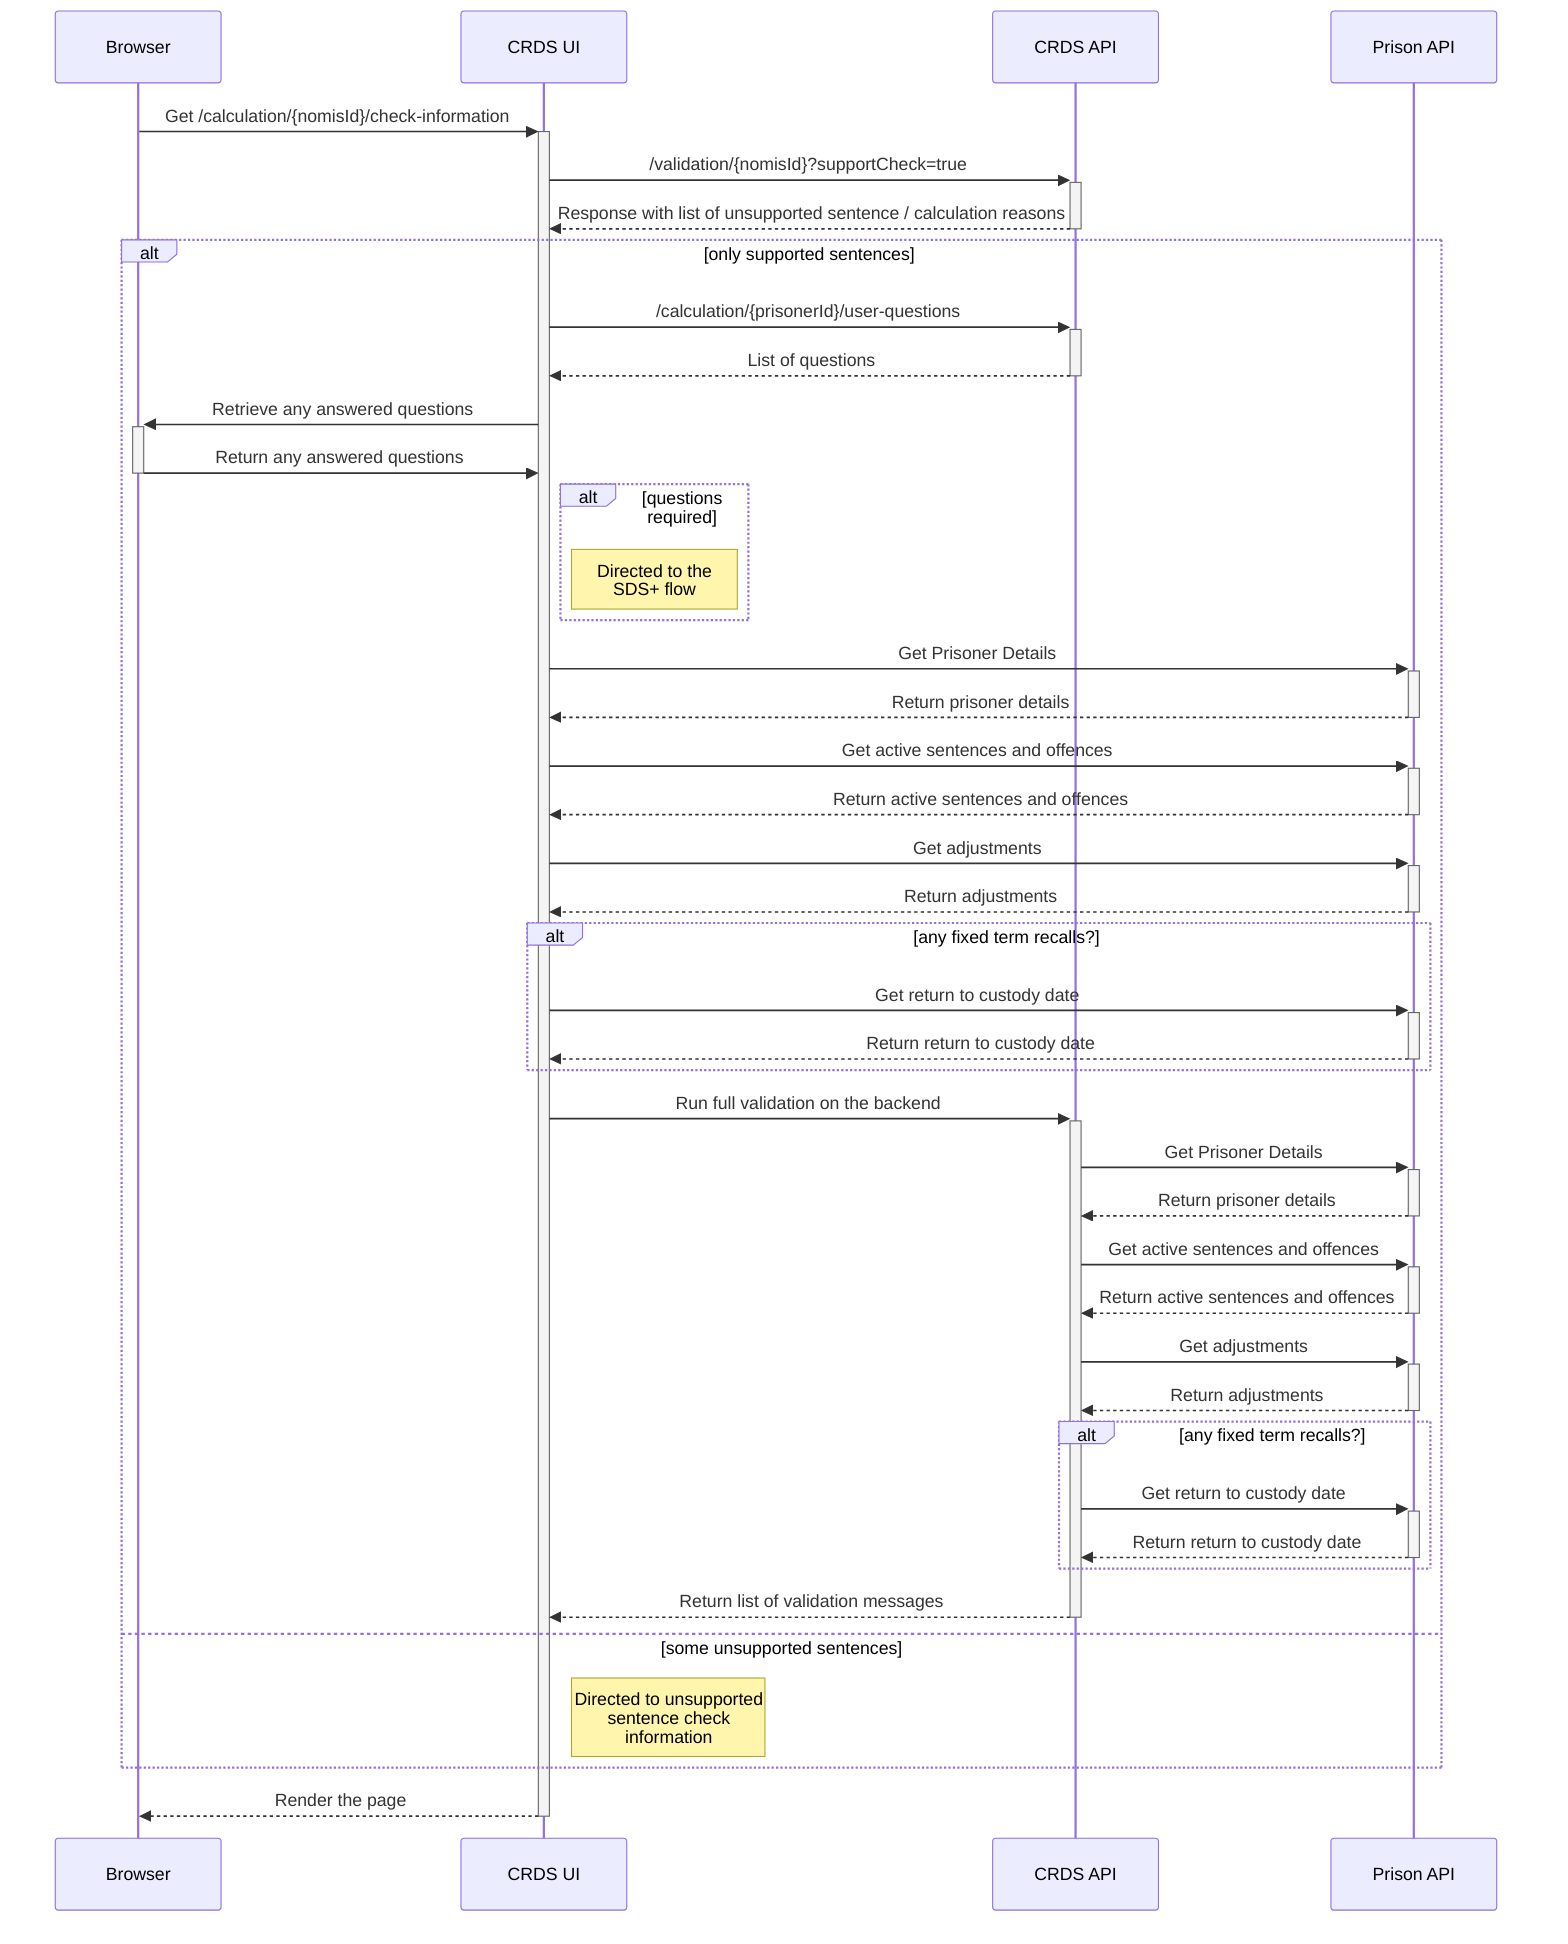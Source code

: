 sequenceDiagram
    participant B as Browser
    participant UI as CRDS UI
    participant API as CRDS API
    participant PrisonApi as Prison API
    B->>+UI: Get /calculation/{nomisId}/check-information
    UI->>+API: /validation/{nomisId}?supportCheck=true
    API-->>-UI: Response with list of unsupported sentence / calculation reasons
    alt only supported sentences
    UI->>+API: /calculation/{prisonerId}/user-questions
    API-->>-UI: List of questions
    UI->>+B: Retrieve any answered questions
    B->>-UI: Return any answered questions
        alt questions required
            note right of UI: Directed to the <br>SDS+ flow
        end
    UI->>+PrisonApi: Get Prisoner Details
    PrisonApi-->>-UI: Return prisoner details
    UI->>+PrisonApi: Get active sentences and offences
    PrisonApi-->>-UI: Return active sentences and offences
    UI->>+PrisonApi: Get adjustments
    PrisonApi-->>-UI: Return adjustments
        alt any fixed term recalls?
            UI->>+PrisonApi: Get return to custody date
            PrisonApi-->>-UI: Return return to custody date
        end
    UI->>+API: Run full validation on the backend
        API->>+PrisonApi: Get Prisoner Details
        PrisonApi-->>-API: Return prisoner details
        API->>+PrisonApi: Get active sentences and offences
        PrisonApi-->>-API: Return active sentences and offences
        API->>+PrisonApi: Get adjustments
        PrisonApi-->>-API: Return adjustments
        alt any fixed term recalls?
            API->>+PrisonApi: Get return to custody date
            PrisonApi-->>-API: Return return to custody date
        end
    API-->>-UI: Return list of validation messages
    else some unsupported sentences
        note right of UI: Directed to unsupported<br> sentence check <br>information
    end
    UI-->>-B: Render the page